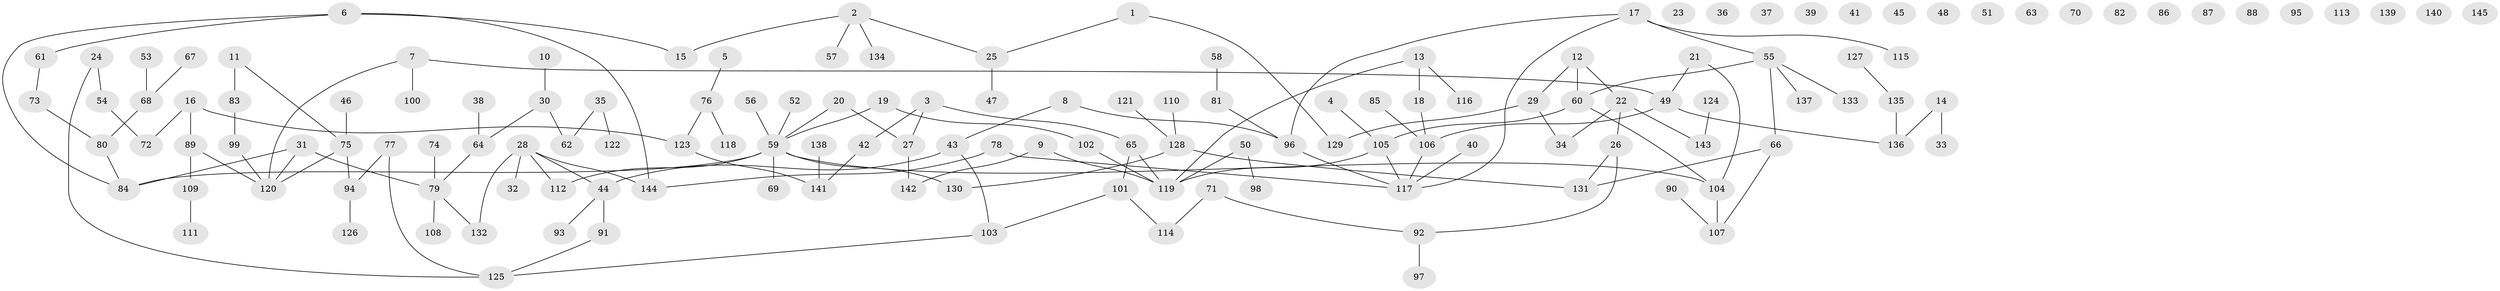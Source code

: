 // coarse degree distribution, {2: 0.24074074074074073, 5: 0.046296296296296294, 4: 0.07407407407407407, 3: 0.17592592592592593, 1: 0.24074074074074073, 6: 0.027777777777777776, 9: 0.009259259259259259, 0: 0.17592592592592593, 7: 0.009259259259259259}
// Generated by graph-tools (version 1.1) at 2025/41/03/06/25 10:41:19]
// undirected, 145 vertices, 150 edges
graph export_dot {
graph [start="1"]
  node [color=gray90,style=filled];
  1;
  2;
  3;
  4;
  5;
  6;
  7;
  8;
  9;
  10;
  11;
  12;
  13;
  14;
  15;
  16;
  17;
  18;
  19;
  20;
  21;
  22;
  23;
  24;
  25;
  26;
  27;
  28;
  29;
  30;
  31;
  32;
  33;
  34;
  35;
  36;
  37;
  38;
  39;
  40;
  41;
  42;
  43;
  44;
  45;
  46;
  47;
  48;
  49;
  50;
  51;
  52;
  53;
  54;
  55;
  56;
  57;
  58;
  59;
  60;
  61;
  62;
  63;
  64;
  65;
  66;
  67;
  68;
  69;
  70;
  71;
  72;
  73;
  74;
  75;
  76;
  77;
  78;
  79;
  80;
  81;
  82;
  83;
  84;
  85;
  86;
  87;
  88;
  89;
  90;
  91;
  92;
  93;
  94;
  95;
  96;
  97;
  98;
  99;
  100;
  101;
  102;
  103;
  104;
  105;
  106;
  107;
  108;
  109;
  110;
  111;
  112;
  113;
  114;
  115;
  116;
  117;
  118;
  119;
  120;
  121;
  122;
  123;
  124;
  125;
  126;
  127;
  128;
  129;
  130;
  131;
  132;
  133;
  134;
  135;
  136;
  137;
  138;
  139;
  140;
  141;
  142;
  143;
  144;
  145;
  1 -- 25;
  1 -- 129;
  2 -- 15;
  2 -- 25;
  2 -- 57;
  2 -- 134;
  3 -- 27;
  3 -- 42;
  3 -- 65;
  4 -- 105;
  5 -- 76;
  6 -- 15;
  6 -- 61;
  6 -- 84;
  6 -- 144;
  7 -- 49;
  7 -- 100;
  7 -- 120;
  8 -- 43;
  8 -- 96;
  9 -- 119;
  9 -- 142;
  10 -- 30;
  11 -- 75;
  11 -- 83;
  12 -- 22;
  12 -- 29;
  12 -- 60;
  13 -- 18;
  13 -- 116;
  13 -- 119;
  14 -- 33;
  14 -- 136;
  16 -- 72;
  16 -- 89;
  16 -- 123;
  17 -- 55;
  17 -- 96;
  17 -- 115;
  17 -- 117;
  18 -- 106;
  19 -- 59;
  19 -- 102;
  20 -- 27;
  20 -- 59;
  21 -- 49;
  21 -- 104;
  22 -- 26;
  22 -- 34;
  22 -- 143;
  24 -- 54;
  24 -- 125;
  25 -- 47;
  26 -- 92;
  26 -- 131;
  27 -- 142;
  28 -- 32;
  28 -- 44;
  28 -- 112;
  28 -- 132;
  28 -- 144;
  29 -- 34;
  29 -- 129;
  30 -- 62;
  30 -- 64;
  31 -- 79;
  31 -- 84;
  31 -- 120;
  35 -- 62;
  35 -- 122;
  38 -- 64;
  40 -- 117;
  42 -- 141;
  43 -- 44;
  43 -- 103;
  44 -- 91;
  44 -- 93;
  46 -- 75;
  49 -- 106;
  49 -- 136;
  50 -- 98;
  50 -- 119;
  52 -- 59;
  53 -- 68;
  54 -- 72;
  55 -- 60;
  55 -- 66;
  55 -- 133;
  55 -- 137;
  56 -- 59;
  58 -- 81;
  59 -- 69;
  59 -- 84;
  59 -- 104;
  59 -- 112;
  59 -- 130;
  60 -- 104;
  60 -- 105;
  61 -- 73;
  64 -- 79;
  65 -- 101;
  65 -- 119;
  66 -- 107;
  66 -- 131;
  67 -- 68;
  68 -- 80;
  71 -- 92;
  71 -- 114;
  73 -- 80;
  74 -- 79;
  75 -- 94;
  75 -- 120;
  76 -- 118;
  76 -- 123;
  77 -- 94;
  77 -- 125;
  78 -- 117;
  78 -- 144;
  79 -- 108;
  79 -- 132;
  80 -- 84;
  81 -- 96;
  83 -- 99;
  85 -- 106;
  89 -- 109;
  89 -- 120;
  90 -- 107;
  91 -- 125;
  92 -- 97;
  94 -- 126;
  96 -- 117;
  99 -- 120;
  101 -- 103;
  101 -- 114;
  102 -- 119;
  103 -- 125;
  104 -- 107;
  105 -- 117;
  105 -- 119;
  106 -- 117;
  109 -- 111;
  110 -- 128;
  121 -- 128;
  123 -- 141;
  124 -- 143;
  127 -- 135;
  128 -- 130;
  128 -- 131;
  135 -- 136;
  138 -- 141;
}
